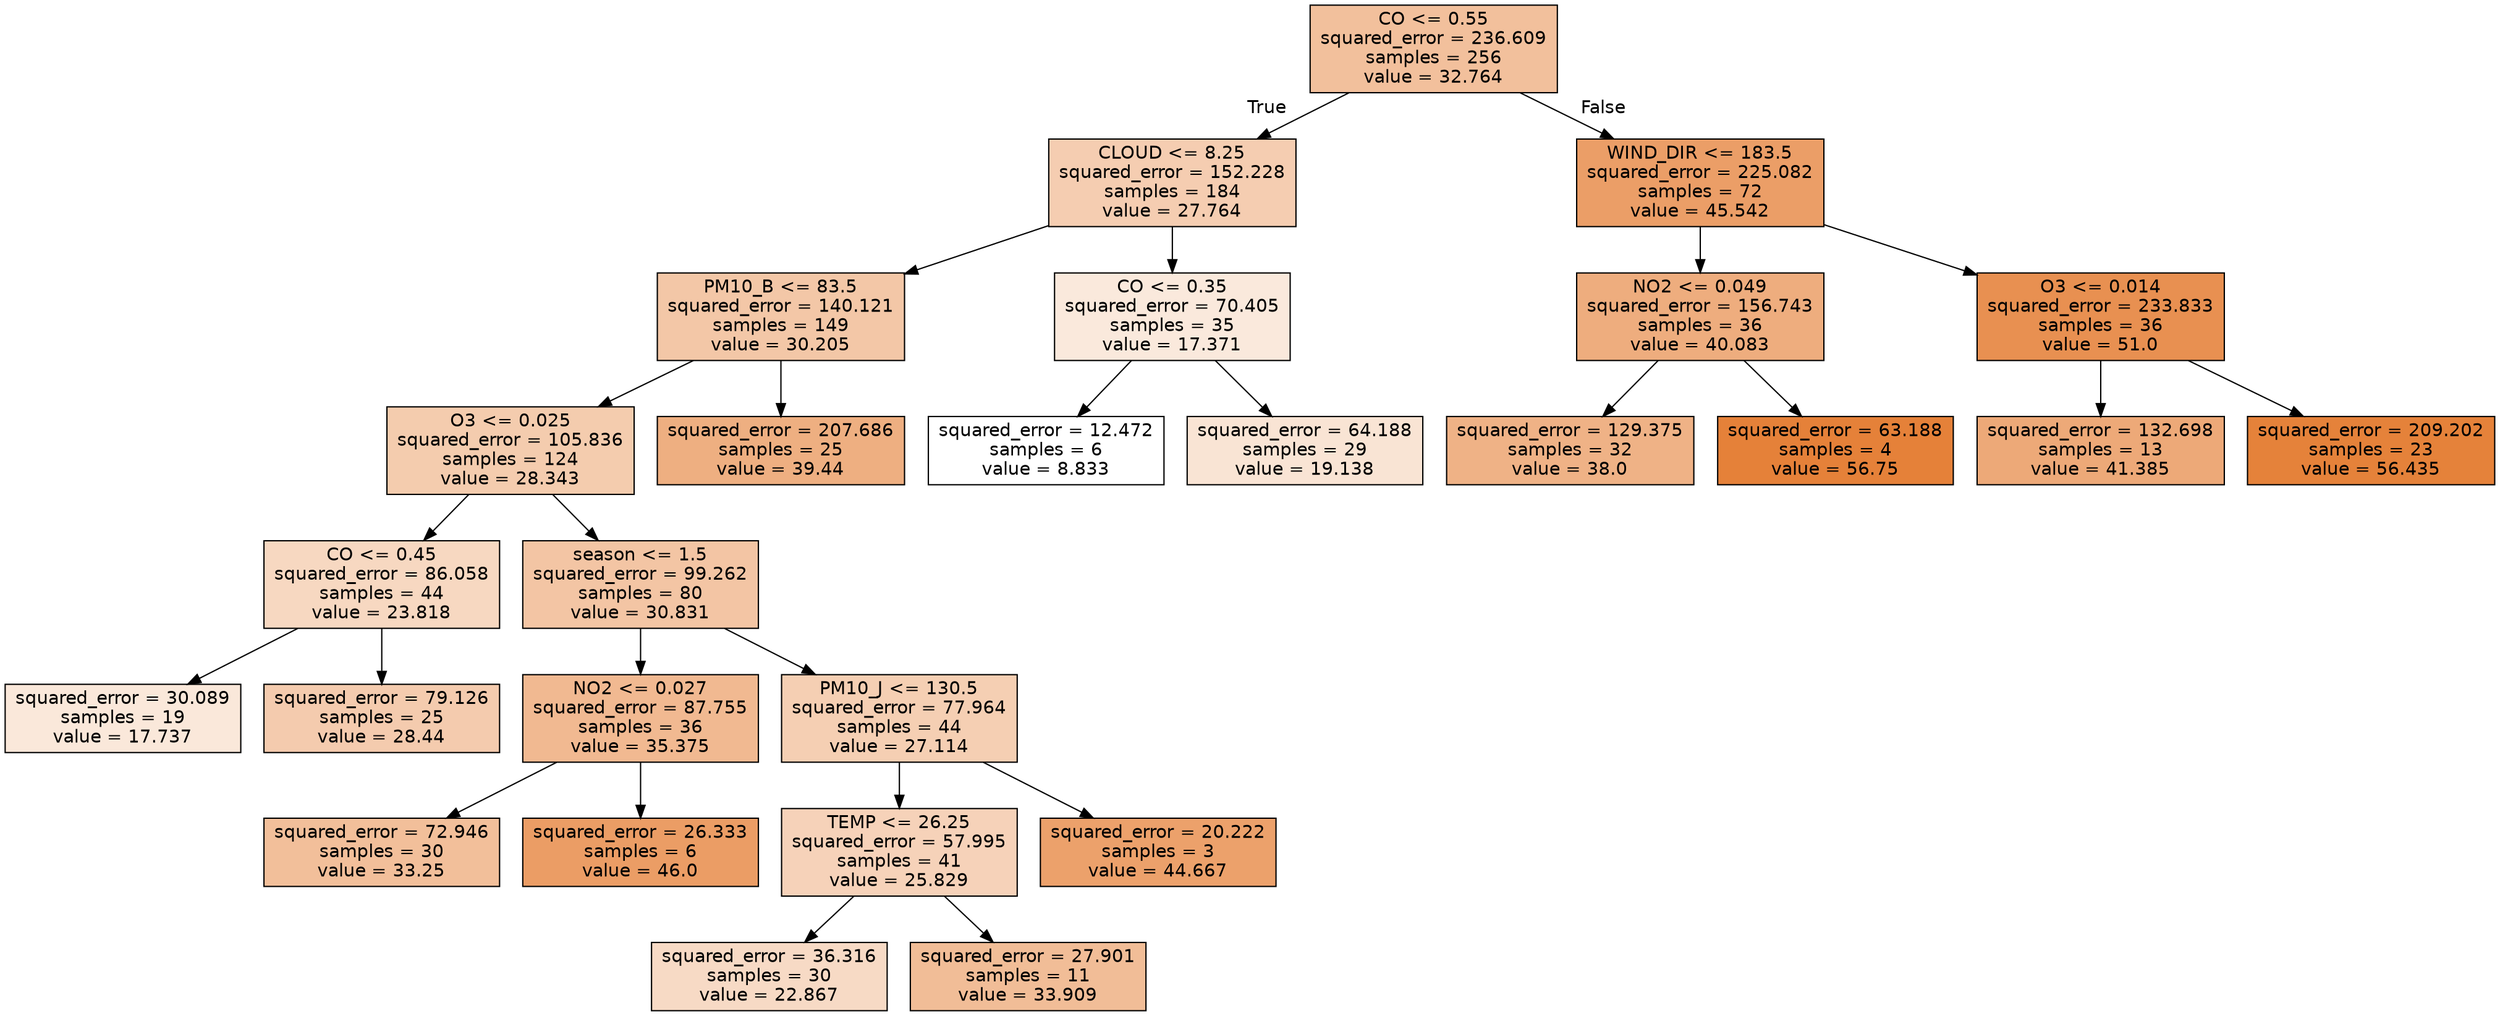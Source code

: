 digraph Tree {
node [shape=box, style="filled", color="black", fontname="helvetica"] ;
edge [fontname="helvetica"] ;
0 [label="CO <= 0.55\nsquared_error = 236.609\nsamples = 256\nvalue = 32.764", fillcolor="#f2c09c"] ;
1 [label="CLOUD <= 8.25\nsquared_error = 152.228\nsamples = 184\nvalue = 27.764", fillcolor="#f5cdb1"] ;
0 -> 1 [labeldistance=2.5, labelangle=45, headlabel="True"] ;
2 [label="PM10_B <= 83.5\nsquared_error = 140.121\nsamples = 149\nvalue = 30.205", fillcolor="#f3c7a7"] ;
1 -> 2 ;
3 [label="O3 <= 0.025\nsquared_error = 105.836\nsamples = 124\nvalue = 28.343", fillcolor="#f4ccae"] ;
2 -> 3 ;
4 [label="CO <= 0.45\nsquared_error = 86.058\nsamples = 44\nvalue = 23.818", fillcolor="#f7d8c1"] ;
3 -> 4 ;
5 [label="squared_error = 30.089\nsamples = 19\nvalue = 17.737", fillcolor="#fae8da"] ;
4 -> 5 ;
6 [label="squared_error = 79.126\nsamples = 25\nvalue = 28.44", fillcolor="#f4cbae"] ;
4 -> 6 ;
7 [label="season <= 1.5\nsquared_error = 99.262\nsamples = 80\nvalue = 30.831", fillcolor="#f3c5a4"] ;
3 -> 7 ;
8 [label="NO2 <= 0.027\nsquared_error = 87.755\nsamples = 36\nvalue = 35.375", fillcolor="#f1b991"] ;
7 -> 8 ;
9 [label="squared_error = 72.946\nsamples = 30\nvalue = 33.25", fillcolor="#f2bf9a"] ;
8 -> 9 ;
10 [label="squared_error = 26.333\nsamples = 6\nvalue = 46.0", fillcolor="#eb9d65"] ;
8 -> 10 ;
11 [label="PM10_J <= 130.5\nsquared_error = 77.964\nsamples = 44\nvalue = 27.114", fillcolor="#f5cfb3"] ;
7 -> 11 ;
12 [label="TEMP <= 26.25\nsquared_error = 57.995\nsamples = 41\nvalue = 25.829", fillcolor="#f6d2b9"] ;
11 -> 12 ;
13 [label="squared_error = 36.316\nsamples = 30\nvalue = 22.867", fillcolor="#f7dac5"] ;
12 -> 13 ;
14 [label="squared_error = 27.901\nsamples = 11\nvalue = 33.909", fillcolor="#f1bd97"] ;
12 -> 14 ;
15 [label="squared_error = 20.222\nsamples = 3\nvalue = 44.667", fillcolor="#eca16b"] ;
11 -> 15 ;
16 [label="squared_error = 207.686\nsamples = 25\nvalue = 39.44", fillcolor="#eeaf81"] ;
2 -> 16 ;
17 [label="CO <= 0.35\nsquared_error = 70.405\nsamples = 35\nvalue = 17.371", fillcolor="#fae9dc"] ;
1 -> 17 ;
18 [label="squared_error = 12.472\nsamples = 6\nvalue = 8.833", fillcolor="#ffffff"] ;
17 -> 18 ;
19 [label="squared_error = 64.188\nsamples = 29\nvalue = 19.138", fillcolor="#f9e4d4"] ;
17 -> 19 ;
20 [label="WIND_DIR <= 183.5\nsquared_error = 225.082\nsamples = 72\nvalue = 45.542", fillcolor="#eb9e67"] ;
0 -> 20 [labeldistance=2.5, labelangle=-45, headlabel="False"] ;
21 [label="NO2 <= 0.049\nsquared_error = 156.743\nsamples = 36\nvalue = 40.083", fillcolor="#eead7e"] ;
20 -> 21 ;
22 [label="squared_error = 129.375\nsamples = 32\nvalue = 38.0", fillcolor="#efb286"] ;
21 -> 22 ;
23 [label="squared_error = 63.188\nsamples = 4\nvalue = 56.75", fillcolor="#e58139"] ;
21 -> 23 ;
24 [label="O3 <= 0.014\nsquared_error = 233.833\nsamples = 36\nvalue = 51.0", fillcolor="#e89051"] ;
20 -> 24 ;
25 [label="squared_error = 132.698\nsamples = 13\nvalue = 41.385", fillcolor="#eda978"] ;
24 -> 25 ;
26 [label="squared_error = 209.202\nsamples = 23\nvalue = 56.435", fillcolor="#e5823a"] ;
24 -> 26 ;
}